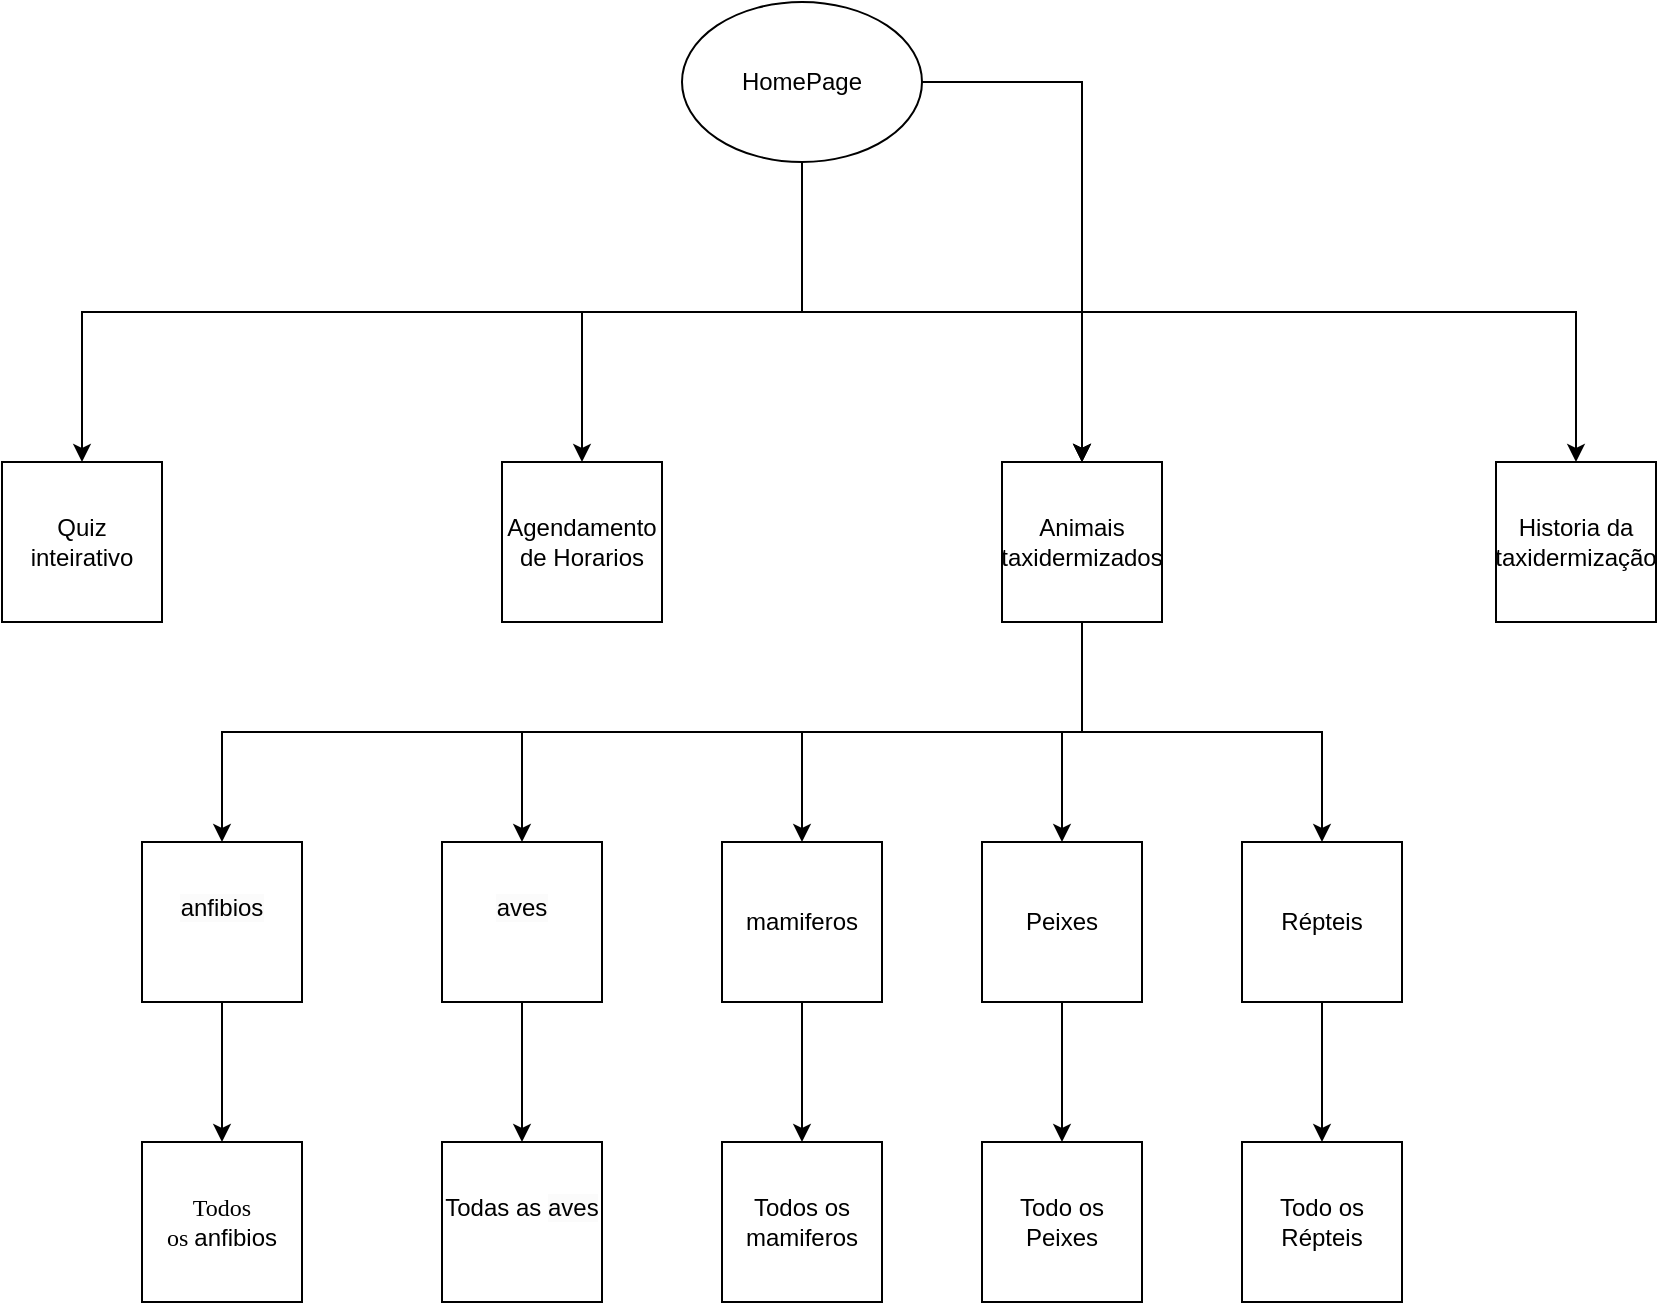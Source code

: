 <mxfile version="24.7.1" type="device">
  <diagram name="Página-1" id="DsCFlax_jvFqhACa88wF">
    <mxGraphModel dx="1009" dy="550" grid="1" gridSize="10" guides="1" tooltips="1" connect="1" arrows="1" fold="1" page="1" pageScale="1" pageWidth="827" pageHeight="1169" math="0" shadow="0">
      <root>
        <mxCell id="0" />
        <mxCell id="1" parent="0" />
        <mxCell id="rVJTfmqBCq9SER6wvSTt-10" style="edgeStyle=orthogonalEdgeStyle;rounded=0;orthogonalLoop=1;jettySize=auto;html=1;" parent="1" source="rVJTfmqBCq9SER6wvSTt-1" target="rVJTfmqBCq9SER6wvSTt-4" edge="1">
          <mxGeometry relative="1" as="geometry" />
        </mxCell>
        <mxCell id="rVJTfmqBCq9SER6wvSTt-34" style="edgeStyle=orthogonalEdgeStyle;rounded=0;orthogonalLoop=1;jettySize=auto;html=1;exitX=0.5;exitY=1;exitDx=0;exitDy=0;entryX=0.5;entryY=0;entryDx=0;entryDy=0;" parent="1" source="rVJTfmqBCq9SER6wvSTt-1" target="rVJTfmqBCq9SER6wvSTt-3" edge="1">
          <mxGeometry relative="1" as="geometry" />
        </mxCell>
        <mxCell id="rVJTfmqBCq9SER6wvSTt-35" style="edgeStyle=orthogonalEdgeStyle;rounded=0;orthogonalLoop=1;jettySize=auto;html=1;exitX=0.5;exitY=1;exitDx=0;exitDy=0;entryX=0.5;entryY=0;entryDx=0;entryDy=0;" parent="1" source="rVJTfmqBCq9SER6wvSTt-1" target="rVJTfmqBCq9SER6wvSTt-29" edge="1">
          <mxGeometry relative="1" as="geometry" />
        </mxCell>
        <mxCell id="rVJTfmqBCq9SER6wvSTt-36" style="edgeStyle=orthogonalEdgeStyle;rounded=0;orthogonalLoop=1;jettySize=auto;html=1;exitX=0.5;exitY=1;exitDx=0;exitDy=0;" parent="1" source="rVJTfmqBCq9SER6wvSTt-1" target="rVJTfmqBCq9SER6wvSTt-2" edge="1">
          <mxGeometry relative="1" as="geometry" />
        </mxCell>
        <mxCell id="rVJTfmqBCq9SER6wvSTt-1" value="HomePage" style="ellipse;whiteSpace=wrap;html=1;" parent="1" vertex="1">
          <mxGeometry x="340" y="10" width="120" height="80" as="geometry" />
        </mxCell>
        <mxCell id="rVJTfmqBCq9SER6wvSTt-2" value="Quiz inteirativo" style="whiteSpace=wrap;html=1;aspect=fixed;" parent="1" vertex="1">
          <mxGeometry y="240" width="80" height="80" as="geometry" />
        </mxCell>
        <mxCell id="rVJTfmqBCq9SER6wvSTt-3" value="Historia da taxidermização" style="whiteSpace=wrap;html=1;aspect=fixed;" parent="1" vertex="1">
          <mxGeometry x="747" y="240" width="80" height="80" as="geometry" />
        </mxCell>
        <mxCell id="rVJTfmqBCq9SER6wvSTt-13" style="edgeStyle=orthogonalEdgeStyle;rounded=0;orthogonalLoop=1;jettySize=auto;html=1;exitX=0.5;exitY=1;exitDx=0;exitDy=0;" parent="1" source="rVJTfmqBCq9SER6wvSTt-4" target="rVJTfmqBCq9SER6wvSTt-6" edge="1">
          <mxGeometry relative="1" as="geometry" />
        </mxCell>
        <mxCell id="rVJTfmqBCq9SER6wvSTt-14" style="edgeStyle=orthogonalEdgeStyle;rounded=0;orthogonalLoop=1;jettySize=auto;html=1;exitX=0.5;exitY=1;exitDx=0;exitDy=0;entryX=0.5;entryY=0;entryDx=0;entryDy=0;" parent="1" source="rVJTfmqBCq9SER6wvSTt-4" target="rVJTfmqBCq9SER6wvSTt-5" edge="1">
          <mxGeometry relative="1" as="geometry" />
        </mxCell>
        <mxCell id="rVJTfmqBCq9SER6wvSTt-15" style="edgeStyle=orthogonalEdgeStyle;rounded=0;orthogonalLoop=1;jettySize=auto;html=1;exitX=0.5;exitY=1;exitDx=0;exitDy=0;entryX=0.5;entryY=0;entryDx=0;entryDy=0;" parent="1" source="rVJTfmqBCq9SER6wvSTt-4" target="rVJTfmqBCq9SER6wvSTt-7" edge="1">
          <mxGeometry relative="1" as="geometry" />
        </mxCell>
        <mxCell id="rVJTfmqBCq9SER6wvSTt-16" style="edgeStyle=orthogonalEdgeStyle;rounded=0;orthogonalLoop=1;jettySize=auto;html=1;exitX=0.5;exitY=1;exitDx=0;exitDy=0;entryX=0.5;entryY=0;entryDx=0;entryDy=0;" parent="1" source="rVJTfmqBCq9SER6wvSTt-4" target="rVJTfmqBCq9SER6wvSTt-8" edge="1">
          <mxGeometry relative="1" as="geometry" />
        </mxCell>
        <mxCell id="rVJTfmqBCq9SER6wvSTt-17" style="edgeStyle=orthogonalEdgeStyle;rounded=0;orthogonalLoop=1;jettySize=auto;html=1;exitX=0.5;exitY=1;exitDx=0;exitDy=0;" parent="1" source="rVJTfmqBCq9SER6wvSTt-4" target="rVJTfmqBCq9SER6wvSTt-9" edge="1">
          <mxGeometry relative="1" as="geometry" />
        </mxCell>
        <mxCell id="rVJTfmqBCq9SER6wvSTt-19" style="edgeStyle=orthogonalEdgeStyle;rounded=0;orthogonalLoop=1;jettySize=auto;html=1;exitX=0.5;exitY=1;exitDx=0;exitDy=0;" parent="1" source="rVJTfmqBCq9SER6wvSTt-5" target="rVJTfmqBCq9SER6wvSTt-18" edge="1">
          <mxGeometry relative="1" as="geometry" />
        </mxCell>
        <mxCell id="rVJTfmqBCq9SER6wvSTt-5" value="&#xa;&lt;span style=&quot;color: rgb(0, 0, 0); font-family: Helvetica; font-size: 12px; font-style: normal; font-variant-ligatures: normal; font-variant-caps: normal; font-weight: 400; letter-spacing: normal; orphans: 2; text-align: center; text-indent: 0px; text-transform: none; widows: 2; word-spacing: 0px; -webkit-text-stroke-width: 0px; white-space: normal; background-color: rgb(251, 251, 251); text-decoration-thickness: initial; text-decoration-style: initial; text-decoration-color: initial; display: inline !important; float: none;&quot;&gt;anfibios&lt;/span&gt;&#xa;&#xa;" style="whiteSpace=wrap;html=1;aspect=fixed;" parent="1" vertex="1">
          <mxGeometry x="70" y="430" width="80" height="80" as="geometry" />
        </mxCell>
        <mxCell id="rVJTfmqBCq9SER6wvSTt-27" style="edgeStyle=orthogonalEdgeStyle;rounded=0;orthogonalLoop=1;jettySize=auto;html=1;exitX=0.5;exitY=1;exitDx=0;exitDy=0;" parent="1" source="rVJTfmqBCq9SER6wvSTt-6" target="rVJTfmqBCq9SER6wvSTt-22" edge="1">
          <mxGeometry relative="1" as="geometry" />
        </mxCell>
        <mxCell id="rVJTfmqBCq9SER6wvSTt-6" value="mamiferos" style="whiteSpace=wrap;html=1;aspect=fixed;" parent="1" vertex="1">
          <mxGeometry x="360" y="430" width="80" height="80" as="geometry" />
        </mxCell>
        <mxCell id="rVJTfmqBCq9SER6wvSTt-28" style="edgeStyle=orthogonalEdgeStyle;rounded=0;orthogonalLoop=1;jettySize=auto;html=1;exitX=0.5;exitY=1;exitDx=0;exitDy=0;" parent="1" source="rVJTfmqBCq9SER6wvSTt-7" target="rVJTfmqBCq9SER6wvSTt-21" edge="1">
          <mxGeometry relative="1" as="geometry" />
        </mxCell>
        <mxCell id="rVJTfmqBCq9SER6wvSTt-7" value="&#xa;&lt;span style=&quot;color: rgb(0, 0, 0); font-family: Helvetica; font-size: 12px; font-style: normal; font-variant-ligatures: normal; font-variant-caps: normal; font-weight: 400; letter-spacing: normal; orphans: 2; text-align: center; text-indent: 0px; text-transform: none; widows: 2; word-spacing: 0px; -webkit-text-stroke-width: 0px; white-space: normal; background-color: rgb(251, 251, 251); text-decoration-thickness: initial; text-decoration-style: initial; text-decoration-color: initial; display: inline !important; float: none;&quot;&gt;aves&lt;/span&gt;&#xa;&#xa;" style="whiteSpace=wrap;html=1;aspect=fixed;" parent="1" vertex="1">
          <mxGeometry x="220" y="430" width="80" height="80" as="geometry" />
        </mxCell>
        <mxCell id="rVJTfmqBCq9SER6wvSTt-25" style="edgeStyle=orthogonalEdgeStyle;rounded=0;orthogonalLoop=1;jettySize=auto;html=1;exitX=0.5;exitY=1;exitDx=0;exitDy=0;" parent="1" source="rVJTfmqBCq9SER6wvSTt-8" target="rVJTfmqBCq9SER6wvSTt-24" edge="1">
          <mxGeometry relative="1" as="geometry" />
        </mxCell>
        <mxCell id="rVJTfmqBCq9SER6wvSTt-8" value="Répteis" style="whiteSpace=wrap;html=1;aspect=fixed;" parent="1" vertex="1">
          <mxGeometry x="620" y="430" width="80" height="80" as="geometry" />
        </mxCell>
        <mxCell id="rVJTfmqBCq9SER6wvSTt-26" style="edgeStyle=orthogonalEdgeStyle;rounded=0;orthogonalLoop=1;jettySize=auto;html=1;exitX=0.5;exitY=1;exitDx=0;exitDy=0;" parent="1" source="rVJTfmqBCq9SER6wvSTt-9" target="rVJTfmqBCq9SER6wvSTt-23" edge="1">
          <mxGeometry relative="1" as="geometry" />
        </mxCell>
        <mxCell id="rVJTfmqBCq9SER6wvSTt-9" value="Peixes" style="whiteSpace=wrap;html=1;aspect=fixed;" parent="1" vertex="1">
          <mxGeometry x="490" y="430" width="80" height="80" as="geometry" />
        </mxCell>
        <mxCell id="rVJTfmqBCq9SER6wvSTt-18" value="&lt;p class=&quot;MsoNormal&quot;&gt;&lt;font face=&quot;Times New Roman&quot;&gt;Todos os&amp;nbsp;&lt;/font&gt;&lt;span style=&quot;background-color: initial;&quot;&gt;anfibios&lt;/span&gt;&lt;/p&gt;" style="whiteSpace=wrap;html=1;aspect=fixed;" parent="1" vertex="1">
          <mxGeometry x="70" y="580" width="80" height="80" as="geometry" />
        </mxCell>
        <mxCell id="rVJTfmqBCq9SER6wvSTt-21" value="Todas as&amp;nbsp;&lt;span style=&quot;color: rgb(0, 0, 0); font-family: Helvetica; font-size: 12px; font-style: normal; font-variant-ligatures: normal; font-variant-caps: normal; font-weight: 400; letter-spacing: normal; orphans: 2; text-align: center; text-indent: 0px; text-transform: none; widows: 2; word-spacing: 0px; -webkit-text-stroke-width: 0px; white-space: normal; background-color: rgb(251, 251, 251); text-decoration-thickness: initial; text-decoration-style: initial; text-decoration-color: initial; display: inline !important; float: none;&quot;&gt;aves&lt;/span&gt;&lt;div&gt;&lt;br/&gt;&lt;/div&gt;" style="whiteSpace=wrap;html=1;aspect=fixed;" parent="1" vertex="1">
          <mxGeometry x="220" y="580" width="80" height="80" as="geometry" />
        </mxCell>
        <mxCell id="rVJTfmqBCq9SER6wvSTt-22" value="Todos os mamiferos" style="whiteSpace=wrap;html=1;aspect=fixed;" parent="1" vertex="1">
          <mxGeometry x="360" y="580" width="80" height="80" as="geometry" />
        </mxCell>
        <mxCell id="rVJTfmqBCq9SER6wvSTt-23" value="Todo os Peixes" style="whiteSpace=wrap;html=1;aspect=fixed;" parent="1" vertex="1">
          <mxGeometry x="490" y="580" width="80" height="80" as="geometry" />
        </mxCell>
        <mxCell id="rVJTfmqBCq9SER6wvSTt-24" value="Todo os Répteis" style="whiteSpace=wrap;html=1;aspect=fixed;" parent="1" vertex="1">
          <mxGeometry x="620" y="580" width="80" height="80" as="geometry" />
        </mxCell>
        <mxCell id="rVJTfmqBCq9SER6wvSTt-29" value="Agendamento de Horarios" style="whiteSpace=wrap;html=1;aspect=fixed;" parent="1" vertex="1">
          <mxGeometry x="250" y="240" width="80" height="80" as="geometry" />
        </mxCell>
        <mxCell id="rVJTfmqBCq9SER6wvSTt-30" value="" style="edgeStyle=orthogonalEdgeStyle;rounded=0;orthogonalLoop=1;jettySize=auto;html=1;exitX=0.5;exitY=1;exitDx=0;exitDy=0;" parent="1" source="rVJTfmqBCq9SER6wvSTt-1" target="rVJTfmqBCq9SER6wvSTt-4" edge="1">
          <mxGeometry relative="1" as="geometry">
            <mxPoint x="400" y="90" as="sourcePoint" />
            <mxPoint x="880" y="580" as="targetPoint" />
          </mxGeometry>
        </mxCell>
        <mxCell id="rVJTfmqBCq9SER6wvSTt-31" value="" style="edgeStyle=orthogonalEdgeStyle;rounded=0;orthogonalLoop=1;jettySize=auto;html=1;exitX=0.5;exitY=1;exitDx=0;exitDy=0;" parent="1" source="rVJTfmqBCq9SER6wvSTt-1" target="rVJTfmqBCq9SER6wvSTt-4" edge="1">
          <mxGeometry relative="1" as="geometry">
            <mxPoint x="400" y="90" as="sourcePoint" />
            <mxPoint x="-30" y="580" as="targetPoint" />
          </mxGeometry>
        </mxCell>
        <mxCell id="rVJTfmqBCq9SER6wvSTt-4" value="Animais taxidermizados" style="whiteSpace=wrap;html=1;aspect=fixed;" parent="1" vertex="1">
          <mxGeometry x="500" y="240" width="80" height="80" as="geometry" />
        </mxCell>
      </root>
    </mxGraphModel>
  </diagram>
</mxfile>
